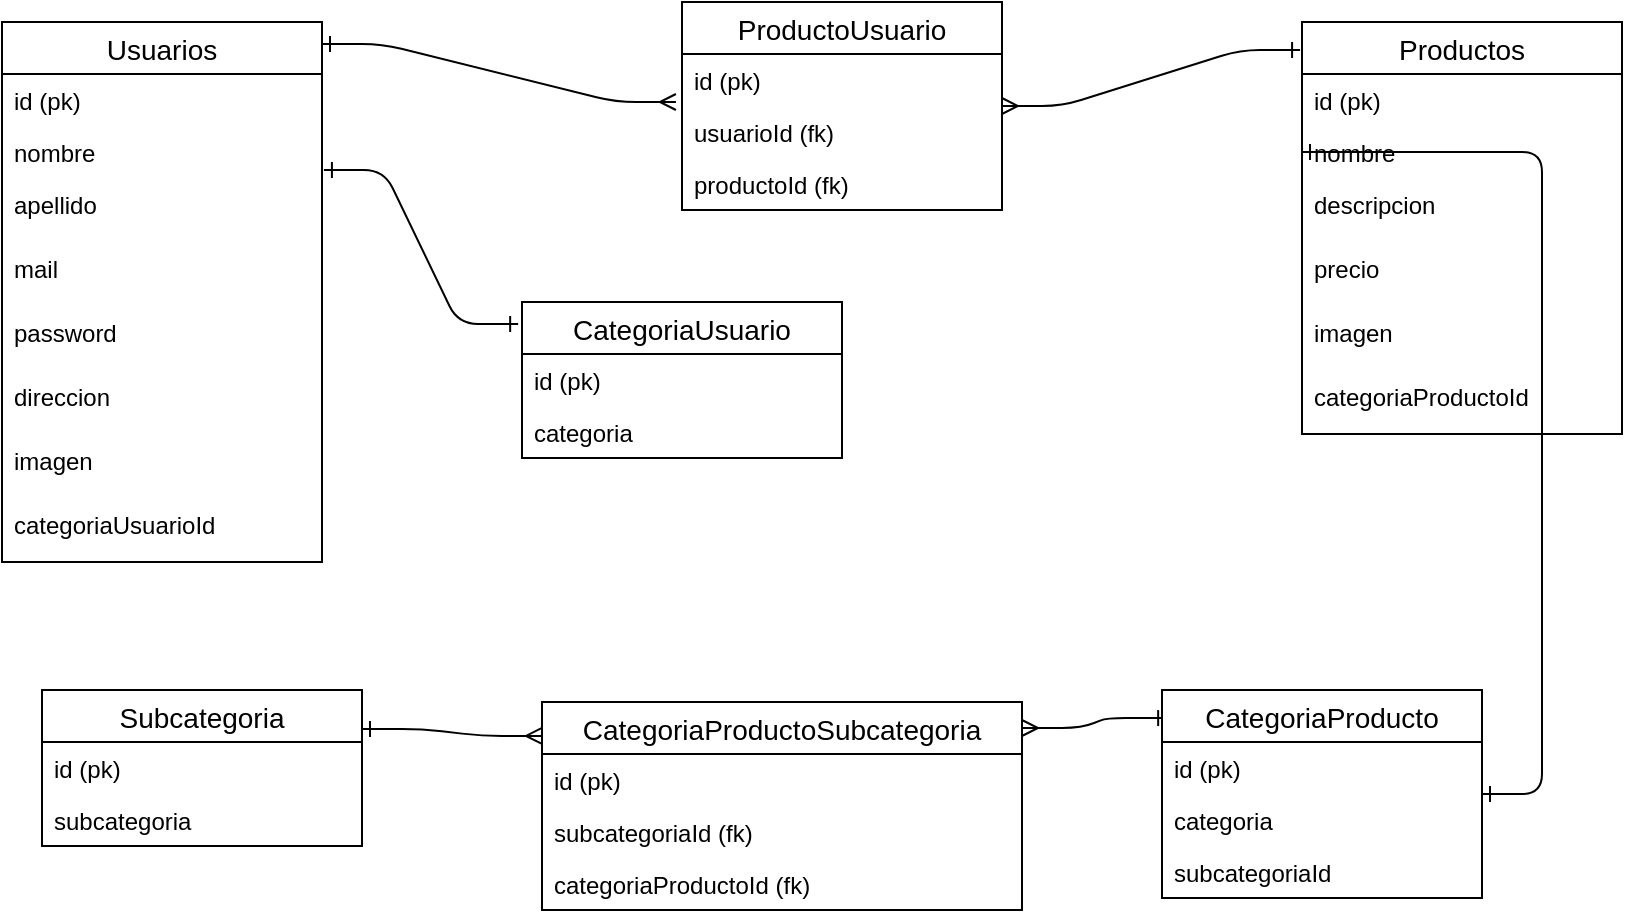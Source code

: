 <mxfile version="13.3.0"><diagram id="qIPlT5lcshrT7qnBJwbU" name="Page-1"><mxGraphModel dx="868" dy="479" grid="1" gridSize="10" guides="1" tooltips="1" connect="1" arrows="1" fold="1" page="1" pageScale="1" pageWidth="827" pageHeight="1169" math="0" shadow="0"><root><mxCell id="0"/><mxCell id="1" parent="0"/><mxCell id="dmAQCyMW-0zBascQGi3a-1" value="Usuarios" style="swimlane;fontStyle=0;childLayout=stackLayout;horizontal=1;startSize=26;horizontalStack=0;resizeParent=1;resizeParentMax=0;resizeLast=0;collapsible=1;marginBottom=0;align=center;fontSize=14;" vertex="1" parent="1"><mxGeometry x="40" y="80" width="160" height="270" as="geometry"/></mxCell><mxCell id="dmAQCyMW-0zBascQGi3a-2" value="id (pk)" style="text;strokeColor=none;fillColor=none;spacingLeft=4;spacingRight=4;overflow=hidden;rotatable=0;points=[[0,0.5],[1,0.5]];portConstraint=eastwest;fontSize=12;" vertex="1" parent="dmAQCyMW-0zBascQGi3a-1"><mxGeometry y="26" width="160" height="26" as="geometry"/></mxCell><mxCell id="dmAQCyMW-0zBascQGi3a-3" value="nombre" style="text;strokeColor=none;fillColor=none;spacingLeft=4;spacingRight=4;overflow=hidden;rotatable=0;points=[[0,0.5],[1,0.5]];portConstraint=eastwest;fontSize=12;" vertex="1" parent="dmAQCyMW-0zBascQGi3a-1"><mxGeometry y="52" width="160" height="26" as="geometry"/></mxCell><mxCell id="dmAQCyMW-0zBascQGi3a-4" value="apellido" style="text;strokeColor=none;fillColor=none;spacingLeft=4;spacingRight=4;overflow=hidden;rotatable=0;points=[[0,0.5],[1,0.5]];portConstraint=eastwest;fontSize=12;" vertex="1" parent="dmAQCyMW-0zBascQGi3a-1"><mxGeometry y="78" width="160" height="32" as="geometry"/></mxCell><mxCell id="dmAQCyMW-0zBascQGi3a-5" value="mail" style="text;strokeColor=none;fillColor=none;spacingLeft=4;spacingRight=4;overflow=hidden;rotatable=0;points=[[0,0.5],[1,0.5]];portConstraint=eastwest;fontSize=12;" vertex="1" parent="dmAQCyMW-0zBascQGi3a-1"><mxGeometry y="110" width="160" height="32" as="geometry"/></mxCell><mxCell id="dmAQCyMW-0zBascQGi3a-6" value="password" style="text;strokeColor=none;fillColor=none;spacingLeft=4;spacingRight=4;overflow=hidden;rotatable=0;points=[[0,0.5],[1,0.5]];portConstraint=eastwest;fontSize=12;" vertex="1" parent="dmAQCyMW-0zBascQGi3a-1"><mxGeometry y="142" width="160" height="32" as="geometry"/></mxCell><mxCell id="dmAQCyMW-0zBascQGi3a-14" value="direccion" style="text;strokeColor=none;fillColor=none;spacingLeft=4;spacingRight=4;overflow=hidden;rotatable=0;points=[[0,0.5],[1,0.5]];portConstraint=eastwest;fontSize=12;" vertex="1" parent="dmAQCyMW-0zBascQGi3a-1"><mxGeometry y="174" width="160" height="32" as="geometry"/></mxCell><mxCell id="dmAQCyMW-0zBascQGi3a-15" value="imagen" style="text;strokeColor=none;fillColor=none;spacingLeft=4;spacingRight=4;overflow=hidden;rotatable=0;points=[[0,0.5],[1,0.5]];portConstraint=eastwest;fontSize=12;" vertex="1" parent="dmAQCyMW-0zBascQGi3a-1"><mxGeometry y="206" width="160" height="32" as="geometry"/></mxCell><mxCell id="dmAQCyMW-0zBascQGi3a-16" value="categoriaUsuarioId" style="text;strokeColor=none;fillColor=none;spacingLeft=4;spacingRight=4;overflow=hidden;rotatable=0;points=[[0,0.5],[1,0.5]];portConstraint=eastwest;fontSize=12;" vertex="1" parent="dmAQCyMW-0zBascQGi3a-1"><mxGeometry y="238" width="160" height="32" as="geometry"/></mxCell><mxCell id="dmAQCyMW-0zBascQGi3a-30" value="" style="edgeStyle=entityRelationEdgeStyle;fontSize=12;html=1;endArrow=ERmany;entryX=-0.019;entryY=0.923;entryDx=0;entryDy=0;entryPerimeter=0;startArrow=ERone;startFill=0;endFill=0;" edge="1" parent="1" target="dmAQCyMW-0zBascQGi3a-29"><mxGeometry width="100" height="100" relative="1" as="geometry"><mxPoint x="200" y="91" as="sourcePoint"/><mxPoint x="300" y="110" as="targetPoint"/></mxGeometry></mxCell><mxCell id="dmAQCyMW-0zBascQGi3a-31" value="" style="edgeStyle=entityRelationEdgeStyle;fontSize=12;html=1;endArrow=ERone;startArrow=ERmany;startFill=0;endFill=0;entryX=-0.006;entryY=0.068;entryDx=0;entryDy=0;entryPerimeter=0;" edge="1" parent="1" source="dmAQCyMW-0zBascQGi3a-25" target="dmAQCyMW-0zBascQGi3a-7"><mxGeometry width="100" height="100" relative="1" as="geometry"><mxPoint x="493" y="94" as="sourcePoint"/><mxPoint x="590" y="133" as="targetPoint"/></mxGeometry></mxCell><mxCell id="dmAQCyMW-0zBascQGi3a-7" value="Productos" style="swimlane;fontStyle=0;childLayout=stackLayout;horizontal=1;startSize=26;horizontalStack=0;resizeParent=1;resizeParentMax=0;resizeLast=0;collapsible=1;marginBottom=0;align=center;fontSize=14;" vertex="1" parent="1"><mxGeometry x="690" y="80" width="160" height="206" as="geometry"/></mxCell><mxCell id="dmAQCyMW-0zBascQGi3a-8" value="id (pk)" style="text;strokeColor=none;fillColor=none;spacingLeft=4;spacingRight=4;overflow=hidden;rotatable=0;points=[[0,0.5],[1,0.5]];portConstraint=eastwest;fontSize=12;" vertex="1" parent="dmAQCyMW-0zBascQGi3a-7"><mxGeometry y="26" width="160" height="26" as="geometry"/></mxCell><mxCell id="dmAQCyMW-0zBascQGi3a-9" value="nombre" style="text;strokeColor=none;fillColor=none;spacingLeft=4;spacingRight=4;overflow=hidden;rotatable=0;points=[[0,0.5],[1,0.5]];portConstraint=eastwest;fontSize=12;" vertex="1" parent="dmAQCyMW-0zBascQGi3a-7"><mxGeometry y="52" width="160" height="26" as="geometry"/></mxCell><mxCell id="dmAQCyMW-0zBascQGi3a-10" value="descripcion" style="text;strokeColor=none;fillColor=none;spacingLeft=4;spacingRight=4;overflow=hidden;rotatable=0;points=[[0,0.5],[1,0.5]];portConstraint=eastwest;fontSize=12;" vertex="1" parent="dmAQCyMW-0zBascQGi3a-7"><mxGeometry y="78" width="160" height="32" as="geometry"/></mxCell><mxCell id="dmAQCyMW-0zBascQGi3a-11" value="precio" style="text;strokeColor=none;fillColor=none;spacingLeft=4;spacingRight=4;overflow=hidden;rotatable=0;points=[[0,0.5],[1,0.5]];portConstraint=eastwest;fontSize=12;" vertex="1" parent="dmAQCyMW-0zBascQGi3a-7"><mxGeometry y="110" width="160" height="32" as="geometry"/></mxCell><mxCell id="dmAQCyMW-0zBascQGi3a-12" value="imagen" style="text;strokeColor=none;fillColor=none;spacingLeft=4;spacingRight=4;overflow=hidden;rotatable=0;points=[[0,0.5],[1,0.5]];portConstraint=eastwest;fontSize=12;" vertex="1" parent="dmAQCyMW-0zBascQGi3a-7"><mxGeometry y="142" width="160" height="32" as="geometry"/></mxCell><mxCell id="dmAQCyMW-0zBascQGi3a-17" value="categoriaProductoId" style="text;strokeColor=none;fillColor=none;spacingLeft=4;spacingRight=4;overflow=hidden;rotatable=0;points=[[0,0.5],[1,0.5]];portConstraint=eastwest;fontSize=12;" vertex="1" parent="dmAQCyMW-0zBascQGi3a-7"><mxGeometry y="174" width="160" height="32" as="geometry"/></mxCell><mxCell id="dmAQCyMW-0zBascQGi3a-33" value="" style="edgeStyle=entityRelationEdgeStyle;fontSize=12;html=1;endArrow=ERone;endFill=0;entryX=-0.012;entryY=0.141;entryDx=0;entryDy=0;entryPerimeter=0;exitX=1.006;exitY=0.846;exitDx=0;exitDy=0;exitPerimeter=0;startArrow=ERone;startFill=0;" edge="1" parent="1" source="dmAQCyMW-0zBascQGi3a-3" target="dmAQCyMW-0zBascQGi3a-18"><mxGeometry width="100" height="100" relative="1" as="geometry"><mxPoint x="360" y="360" as="sourcePoint"/><mxPoint x="460" y="260" as="targetPoint"/></mxGeometry></mxCell><mxCell id="dmAQCyMW-0zBascQGi3a-34" value="" style="edgeStyle=entityRelationEdgeStyle;fontSize=12;html=1;endArrow=ERone;endFill=0;entryX=0;entryY=0.5;entryDx=0;entryDy=0;startArrow=ERone;startFill=0;" edge="1" parent="1" source="dmAQCyMW-0zBascQGi3a-22" target="dmAQCyMW-0zBascQGi3a-9"><mxGeometry width="100" height="100" relative="1" as="geometry"><mxPoint x="630" y="253" as="sourcePoint"/><mxPoint x="460" y="260" as="targetPoint"/></mxGeometry></mxCell><mxCell id="dmAQCyMW-0zBascQGi3a-25" value="ProductoUsuario" style="swimlane;fontStyle=0;childLayout=stackLayout;horizontal=1;startSize=26;horizontalStack=0;resizeParent=1;resizeParentMax=0;resizeLast=0;collapsible=1;marginBottom=0;align=center;fontSize=14;" vertex="1" parent="1"><mxGeometry x="380" y="70" width="160" height="104" as="geometry"/></mxCell><mxCell id="dmAQCyMW-0zBascQGi3a-29" value="id (pk)" style="text;strokeColor=none;fillColor=none;spacingLeft=4;spacingRight=4;overflow=hidden;rotatable=0;points=[[0,0.5],[1,0.5]];portConstraint=eastwest;fontSize=12;" vertex="1" parent="dmAQCyMW-0zBascQGi3a-25"><mxGeometry y="26" width="160" height="26" as="geometry"/></mxCell><mxCell id="dmAQCyMW-0zBascQGi3a-26" value="usuarioId (fk)" style="text;strokeColor=none;fillColor=none;spacingLeft=4;spacingRight=4;overflow=hidden;rotatable=0;points=[[0,0.5],[1,0.5]];portConstraint=eastwest;fontSize=12;" vertex="1" parent="dmAQCyMW-0zBascQGi3a-25"><mxGeometry y="52" width="160" height="26" as="geometry"/></mxCell><mxCell id="dmAQCyMW-0zBascQGi3a-27" value="productoId (fk)" style="text;strokeColor=none;fillColor=none;spacingLeft=4;spacingRight=4;overflow=hidden;rotatable=0;points=[[0,0.5],[1,0.5]];portConstraint=eastwest;fontSize=12;" vertex="1" parent="dmAQCyMW-0zBascQGi3a-25"><mxGeometry y="78" width="160" height="26" as="geometry"/></mxCell><mxCell id="dmAQCyMW-0zBascQGi3a-40" value="" style="edgeStyle=entityRelationEdgeStyle;fontSize=12;html=1;endArrow=ERmany;endFill=0;exitX=1;exitY=0.25;exitDx=0;exitDy=0;entryX=0;entryY=0.163;entryDx=0;entryDy=0;entryPerimeter=0;startArrow=ERone;startFill=0;" edge="1" parent="1" source="dmAQCyMW-0zBascQGi3a-36" target="dmAQCyMW-0zBascQGi3a-41"><mxGeometry width="100" height="100" relative="1" as="geometry"><mxPoint x="410" y="450" as="sourcePoint"/><mxPoint x="510" y="350" as="targetPoint"/></mxGeometry></mxCell><mxCell id="dmAQCyMW-0zBascQGi3a-45" value="" style="edgeStyle=entityRelationEdgeStyle;fontSize=12;html=1;endArrow=ERone;endFill=0;exitX=1;exitY=0.125;exitDx=0;exitDy=0;entryX=0.013;entryY=0.135;entryDx=0;entryDy=0;entryPerimeter=0;startArrow=ERmany;startFill=0;exitPerimeter=0;" edge="1" parent="1" source="dmAQCyMW-0zBascQGi3a-41" target="dmAQCyMW-0zBascQGi3a-22"><mxGeometry width="100" height="100" relative="1" as="geometry"><mxPoint x="534.96" y="433.48" as="sourcePoint"/><mxPoint x="620" y="429.996" as="targetPoint"/></mxGeometry></mxCell><mxCell id="dmAQCyMW-0zBascQGi3a-22" value="CategoriaProducto" style="swimlane;fontStyle=0;childLayout=stackLayout;horizontal=1;startSize=26;horizontalStack=0;resizeParent=1;resizeParentMax=0;resizeLast=0;collapsible=1;marginBottom=0;align=center;fontSize=14;" vertex="1" parent="1"><mxGeometry x="620" y="414" width="160" height="104" as="geometry"/></mxCell><mxCell id="dmAQCyMW-0zBascQGi3a-23" value="id (pk)" style="text;strokeColor=none;fillColor=none;spacingLeft=4;spacingRight=4;overflow=hidden;rotatable=0;points=[[0,0.5],[1,0.5]];portConstraint=eastwest;fontSize=12;" vertex="1" parent="dmAQCyMW-0zBascQGi3a-22"><mxGeometry y="26" width="160" height="26" as="geometry"/></mxCell><mxCell id="dmAQCyMW-0zBascQGi3a-24" value="categoria" style="text;strokeColor=none;fillColor=none;spacingLeft=4;spacingRight=4;overflow=hidden;rotatable=0;points=[[0,0.5],[1,0.5]];portConstraint=eastwest;fontSize=12;" vertex="1" parent="dmAQCyMW-0zBascQGi3a-22"><mxGeometry y="52" width="160" height="26" as="geometry"/></mxCell><mxCell id="dmAQCyMW-0zBascQGi3a-35" value="subcategoriaId" style="text;strokeColor=none;fillColor=none;spacingLeft=4;spacingRight=4;overflow=hidden;rotatable=0;points=[[0,0.5],[1,0.5]];portConstraint=eastwest;fontSize=12;" vertex="1" parent="dmAQCyMW-0zBascQGi3a-22"><mxGeometry y="78" width="160" height="26" as="geometry"/></mxCell><mxCell id="dmAQCyMW-0zBascQGi3a-41" value="CategoriaProductoSubcategoria" style="swimlane;fontStyle=0;childLayout=stackLayout;horizontal=1;startSize=26;horizontalStack=0;resizeParent=1;resizeParentMax=0;resizeLast=0;collapsible=1;marginBottom=0;align=center;fontSize=14;" vertex="1" parent="1"><mxGeometry x="310" y="420" width="240" height="104" as="geometry"/></mxCell><mxCell id="dmAQCyMW-0zBascQGi3a-42" value="id (pk)" style="text;strokeColor=none;fillColor=none;spacingLeft=4;spacingRight=4;overflow=hidden;rotatable=0;points=[[0,0.5],[1,0.5]];portConstraint=eastwest;fontSize=12;" vertex="1" parent="dmAQCyMW-0zBascQGi3a-41"><mxGeometry y="26" width="240" height="26" as="geometry"/></mxCell><mxCell id="dmAQCyMW-0zBascQGi3a-43" value="subcategoriaId (fk)" style="text;strokeColor=none;fillColor=none;spacingLeft=4;spacingRight=4;overflow=hidden;rotatable=0;points=[[0,0.5],[1,0.5]];portConstraint=eastwest;fontSize=12;" vertex="1" parent="dmAQCyMW-0zBascQGi3a-41"><mxGeometry y="52" width="240" height="26" as="geometry"/></mxCell><mxCell id="dmAQCyMW-0zBascQGi3a-44" value="categoriaProductoId (fk)" style="text;strokeColor=none;fillColor=none;spacingLeft=4;spacingRight=4;overflow=hidden;rotatable=0;points=[[0,0.5],[1,0.5]];portConstraint=eastwest;fontSize=12;" vertex="1" parent="dmAQCyMW-0zBascQGi3a-41"><mxGeometry y="78" width="240" height="26" as="geometry"/></mxCell><mxCell id="dmAQCyMW-0zBascQGi3a-36" value="Subcategoria" style="swimlane;fontStyle=0;childLayout=stackLayout;horizontal=1;startSize=26;horizontalStack=0;resizeParent=1;resizeParentMax=0;resizeLast=0;collapsible=1;marginBottom=0;align=center;fontSize=14;" vertex="1" parent="1"><mxGeometry x="60" y="414" width="160" height="78" as="geometry"/></mxCell><mxCell id="dmAQCyMW-0zBascQGi3a-37" value="id (pk)" style="text;strokeColor=none;fillColor=none;spacingLeft=4;spacingRight=4;overflow=hidden;rotatable=0;points=[[0,0.5],[1,0.5]];portConstraint=eastwest;fontSize=12;" vertex="1" parent="dmAQCyMW-0zBascQGi3a-36"><mxGeometry y="26" width="160" height="26" as="geometry"/></mxCell><mxCell id="dmAQCyMW-0zBascQGi3a-38" value="subcategoria" style="text;strokeColor=none;fillColor=none;spacingLeft=4;spacingRight=4;overflow=hidden;rotatable=0;points=[[0,0.5],[1,0.5]];portConstraint=eastwest;fontSize=12;" vertex="1" parent="dmAQCyMW-0zBascQGi3a-36"><mxGeometry y="52" width="160" height="26" as="geometry"/></mxCell><mxCell id="dmAQCyMW-0zBascQGi3a-18" value="CategoriaUsuario" style="swimlane;fontStyle=0;childLayout=stackLayout;horizontal=1;startSize=26;horizontalStack=0;resizeParent=1;resizeParentMax=0;resizeLast=0;collapsible=1;marginBottom=0;align=center;fontSize=14;" vertex="1" parent="1"><mxGeometry x="300" y="220" width="160" height="78" as="geometry"/></mxCell><mxCell id="dmAQCyMW-0zBascQGi3a-19" value="id (pk)" style="text;strokeColor=none;fillColor=none;spacingLeft=4;spacingRight=4;overflow=hidden;rotatable=0;points=[[0,0.5],[1,0.5]];portConstraint=eastwest;fontSize=12;" vertex="1" parent="dmAQCyMW-0zBascQGi3a-18"><mxGeometry y="26" width="160" height="26" as="geometry"/></mxCell><mxCell id="dmAQCyMW-0zBascQGi3a-20" value="categoria" style="text;strokeColor=none;fillColor=none;spacingLeft=4;spacingRight=4;overflow=hidden;rotatable=0;points=[[0,0.5],[1,0.5]];portConstraint=eastwest;fontSize=12;" vertex="1" parent="dmAQCyMW-0zBascQGi3a-18"><mxGeometry y="52" width="160" height="26" as="geometry"/></mxCell></root></mxGraphModel></diagram></mxfile>